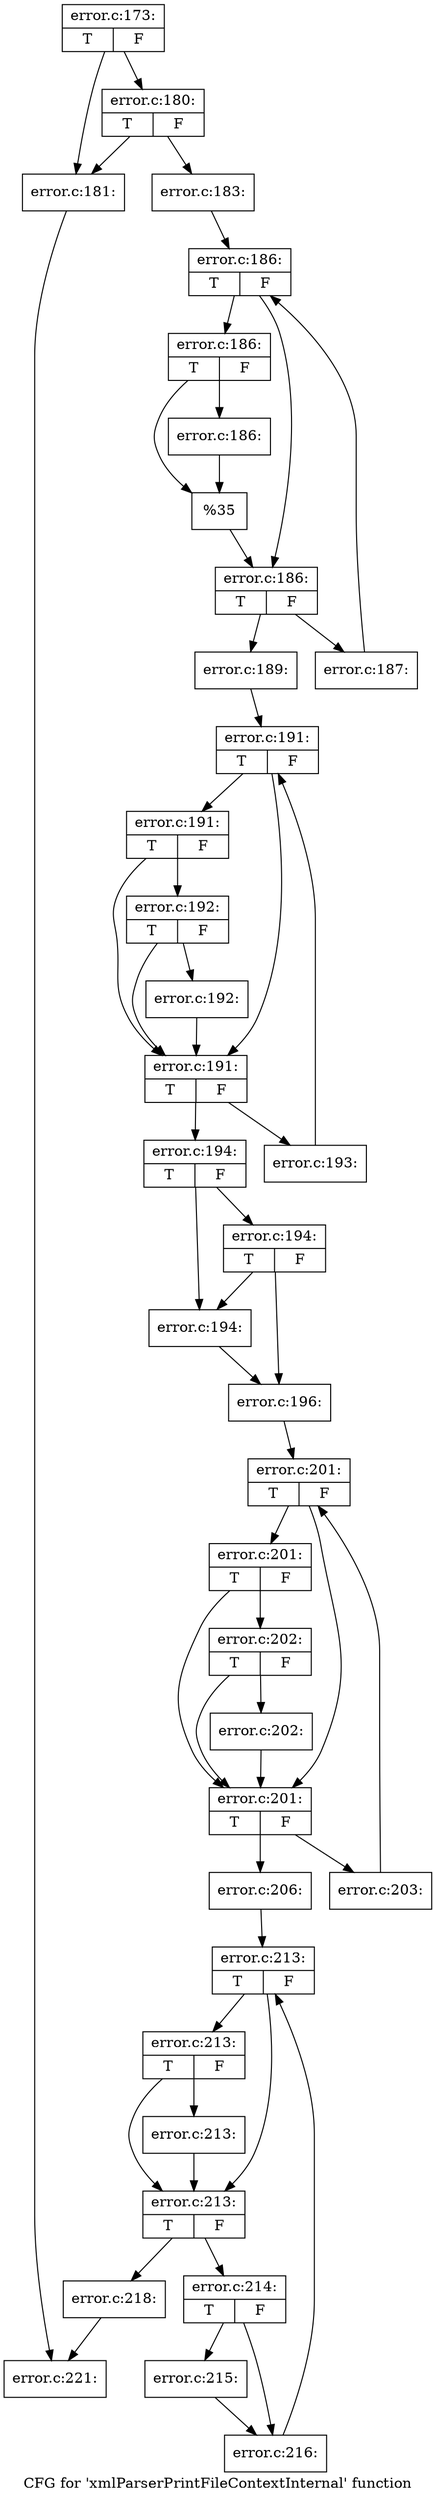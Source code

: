 digraph "CFG for 'xmlParserPrintFileContextInternal' function" {
	label="CFG for 'xmlParserPrintFileContextInternal' function";

	Node0x432e810 [shape=record,label="{error.c:173:|{<s0>T|<s1>F}}"];
	Node0x432e810 -> Node0x4628380;
	Node0x432e810 -> Node0x4628420;
	Node0x4628420 [shape=record,label="{error.c:180:|{<s0>T|<s1>F}}"];
	Node0x4628420 -> Node0x4628380;
	Node0x4628420 -> Node0x46283d0;
	Node0x4628380 [shape=record,label="{error.c:181:}"];
	Node0x4628380 -> Node0x4626890;
	Node0x46283d0 [shape=record,label="{error.c:183:}"];
	Node0x46283d0 -> Node0x4629030;
	Node0x4629030 [shape=record,label="{error.c:186:|{<s0>T|<s1>F}}"];
	Node0x4629030 -> Node0x4629320;
	Node0x4629030 -> Node0x46292d0;
	Node0x4629320 [shape=record,label="{error.c:186:|{<s0>T|<s1>F}}"];
	Node0x4629320 -> Node0x4629660;
	Node0x4629320 -> Node0x46296b0;
	Node0x46296b0 [shape=record,label="{error.c:186:}"];
	Node0x46296b0 -> Node0x4629660;
	Node0x4629660 [shape=record,label="{%35}"];
	Node0x4629660 -> Node0x46292d0;
	Node0x46292d0 [shape=record,label="{error.c:186:|{<s0>T|<s1>F}}"];
	Node0x46292d0 -> Node0x4629eb0;
	Node0x46292d0 -> Node0x4629250;
	Node0x4629eb0 [shape=record,label="{error.c:187:}"];
	Node0x4629eb0 -> Node0x4629030;
	Node0x4629250 [shape=record,label="{error.c:189:}"];
	Node0x4629250 -> Node0x462a340;
	Node0x462a340 [shape=record,label="{error.c:191:|{<s0>T|<s1>F}}"];
	Node0x462a340 -> Node0x462a700;
	Node0x462a340 -> Node0x462a5e0;
	Node0x462a700 [shape=record,label="{error.c:191:|{<s0>T|<s1>F}}"];
	Node0x462a700 -> Node0x462a680;
	Node0x462a700 -> Node0x462a5e0;
	Node0x462a680 [shape=record,label="{error.c:192:|{<s0>T|<s1>F}}"];
	Node0x462a680 -> Node0x462a630;
	Node0x462a680 -> Node0x462a5e0;
	Node0x462a630 [shape=record,label="{error.c:192:}"];
	Node0x462a630 -> Node0x462a5e0;
	Node0x462a5e0 [shape=record,label="{error.c:191:|{<s0>T|<s1>F}}"];
	Node0x462a5e0 -> Node0x462b140;
	Node0x462a5e0 -> Node0x462a560;
	Node0x462b140 [shape=record,label="{error.c:193:}"];
	Node0x462b140 -> Node0x462a340;
	Node0x462a560 [shape=record,label="{error.c:194:|{<s0>T|<s1>F}}"];
	Node0x462a560 -> Node0x462b8e0;
	Node0x462a560 -> Node0x462b980;
	Node0x462b980 [shape=record,label="{error.c:194:|{<s0>T|<s1>F}}"];
	Node0x462b980 -> Node0x462b8e0;
	Node0x462b980 -> Node0x462b930;
	Node0x462b8e0 [shape=record,label="{error.c:194:}"];
	Node0x462b8e0 -> Node0x462b930;
	Node0x462b930 [shape=record,label="{error.c:196:}"];
	Node0x462b930 -> Node0x462cac0;
	Node0x462cac0 [shape=record,label="{error.c:201:|{<s0>T|<s1>F}}"];
	Node0x462cac0 -> Node0x462ce80;
	Node0x462cac0 -> Node0x462cd60;
	Node0x462ce80 [shape=record,label="{error.c:201:|{<s0>T|<s1>F}}"];
	Node0x462ce80 -> Node0x462ce00;
	Node0x462ce80 -> Node0x462cd60;
	Node0x462ce00 [shape=record,label="{error.c:202:|{<s0>T|<s1>F}}"];
	Node0x462ce00 -> Node0x462cdb0;
	Node0x462ce00 -> Node0x462cd60;
	Node0x462cdb0 [shape=record,label="{error.c:202:}"];
	Node0x462cdb0 -> Node0x462cd60;
	Node0x462cd60 [shape=record,label="{error.c:201:|{<s0>T|<s1>F}}"];
	Node0x462cd60 -> Node0x462d790;
	Node0x462cd60 -> Node0x462cce0;
	Node0x462d790 [shape=record,label="{error.c:203:}"];
	Node0x462d790 -> Node0x462cac0;
	Node0x462cce0 [shape=record,label="{error.c:206:}"];
	Node0x462cce0 -> Node0x462edd0;
	Node0x462edd0 [shape=record,label="{error.c:213:|{<s0>T|<s1>F}}"];
	Node0x462edd0 -> Node0x462f110;
	Node0x462edd0 -> Node0x462f070;
	Node0x462f110 [shape=record,label="{error.c:213:|{<s0>T|<s1>F}}"];
	Node0x462f110 -> Node0x462f0c0;
	Node0x462f110 -> Node0x462f070;
	Node0x462f0c0 [shape=record,label="{error.c:213:}"];
	Node0x462f0c0 -> Node0x462f070;
	Node0x462f070 [shape=record,label="{error.c:213:|{<s0>T|<s1>F}}"];
	Node0x462f070 -> Node0x462f7c0;
	Node0x462f070 -> Node0x462eff0;
	Node0x462f7c0 [shape=record,label="{error.c:214:|{<s0>T|<s1>F}}"];
	Node0x462f7c0 -> Node0x462fd00;
	Node0x462f7c0 -> Node0x462fd50;
	Node0x462fd00 [shape=record,label="{error.c:215:}"];
	Node0x462fd00 -> Node0x462fd50;
	Node0x462fd50 [shape=record,label="{error.c:216:}"];
	Node0x462fd50 -> Node0x462edd0;
	Node0x462eff0 [shape=record,label="{error.c:218:}"];
	Node0x462eff0 -> Node0x4626890;
	Node0x4626890 [shape=record,label="{error.c:221:}"];
}
